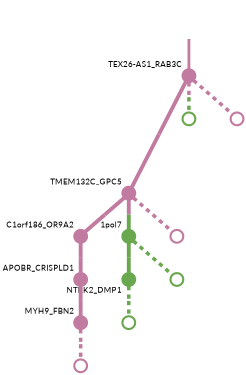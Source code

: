strict digraph  {
graph[splines=false]; nodesep=0.7; rankdir=TB; ranksep=0.6; forcelabels=true; dpi=600; size=2.5;
0 [color="#c27ba0ff", fillcolor="#c27ba0ff", fixedsize=true, fontname=Lato, fontsize="12pt", height="0.25", label="", penwidth=3, shape=circle, style=filled, xlabel="TEX26-AS1_RAB3C"];
1 [color="#c27ba0ff", fillcolor="#c27ba0ff", fixedsize=true, fontname=Lato, fontsize="12pt", height="0.25", label="", penwidth=3, shape=circle, style=filled, xlabel=TMEM132C_GPC5];
7 [color="#6aa84fff", fillcolor="#6aa84fff", fixedsize=true, fontname=Lato, fontsize="12pt", height="0.25", label="", penwidth=3, shape=circle, style=solid, xlabel=""];
10 [color="#c27ba0ff", fillcolor="#c27ba0ff", fixedsize=true, fontname=Lato, fontsize="12pt", height="0.25", label="", penwidth=3, shape=circle, style=solid, xlabel=""];
2 [color="#c27ba0ff", fillcolor="#c27ba0ff", fixedsize=true, fontname=Lato, fontsize="12pt", height="0.25", label="", penwidth=3, shape=circle, style=filled, xlabel=C1orf186_OR9A2];
6 [color="#6aa84fff", fillcolor="#6aa84fff", fixedsize=true, fontname=Lato, fontsize="12pt", height="0.25", label="", penwidth=3, shape=circle, style=filled, xlabel="1pol7"];
11 [color="#c27ba0ff", fillcolor="#c27ba0ff", fixedsize=true, fontname=Lato, fontsize="12pt", height="0.25", label="", penwidth=3, shape=circle, style=solid, xlabel=""];
3 [color="#c27ba0ff", fillcolor="#c27ba0ff", fixedsize=true, fontname=Lato, fontsize="12pt", height="0.25", label="", penwidth=3, shape=circle, style=filled, xlabel=APOBR_CRISPLD1];
4 [color="#c27ba0ff", fillcolor="#c27ba0ff", fixedsize=true, fontname=Lato, fontsize="12pt", height="0.25", label="", penwidth=3, shape=circle, style=filled, xlabel=MYH9_FBN2];
12 [color="#c27ba0ff", fillcolor="#c27ba0ff", fixedsize=true, fontname=Lato, fontsize="12pt", height="0.25", label="", penwidth=3, shape=circle, style=solid, xlabel=""];
5 [color="#6aa84fff", fillcolor="#6aa84fff", fixedsize=true, fontname=Lato, fontsize="12pt", height="0.25", label="", penwidth=3, shape=circle, style=filled, xlabel=NTRK2_DMP1];
9 [color="#6aa84fff", fillcolor="#6aa84fff", fixedsize=true, fontname=Lato, fontsize="12pt", height="0.25", label="", penwidth=3, shape=circle, style=solid, xlabel=""];
8 [color="#6aa84fff", fillcolor="#6aa84fff", fixedsize=true, fontname=Lato, fontsize="12pt", height="0.25", label="", penwidth=3, shape=circle, style=solid, xlabel=""];
normal [label="", penwidth=3, style=invis, xlabel="TEX26-AS1_RAB3C"];
0 -> 1  [arrowsize=0, color="#c27ba0ff;0.5:#c27ba0ff", minlen="3.0", penwidth="5.5", style=solid];
0 -> 7  [arrowsize=0, color="#c27ba0ff;0.5:#6aa84fff", minlen="1.0315788984298706", penwidth=5, style=dashed];
0 -> 10  [arrowsize=0, color="#c27ba0ff;0.5:#c27ba0ff", minlen="1.0315788984298706", penwidth=5, style=dashed];
1 -> 2  [arrowsize=0, color="#c27ba0ff;0.5:#c27ba0ff", minlen="1.4631578922271729", penwidth="5.5", style=solid];
1 -> 6  [arrowsize=0, color="#c27ba0ff;0.5:#6aa84fff", minlen="1.0315788984298706", penwidth="5.5", style=solid];
1 -> 11  [arrowsize=0, color="#c27ba0ff;0.5:#c27ba0ff", minlen="1.0315788984298706", penwidth=5, style=dashed];
2 -> 3  [arrowsize=0, color="#c27ba0ff;0.5:#c27ba0ff", minlen="1.399999976158142", penwidth="5.5", style=solid];
6 -> 5  [arrowsize=0, color="#6aa84fff;0.5:#6aa84fff", minlen="1.0631579160690308", penwidth="5.5", style=solid];
6 -> 8  [arrowsize=0, color="#6aa84fff;0.5:#6aa84fff", minlen="1.0315788984298706", penwidth=5, style=dashed];
3 -> 4  [arrowsize=0, color="#c27ba0ff;0.5:#c27ba0ff", minlen="1.357894778251648", penwidth="5.5", style=solid];
4 -> 12  [arrowsize=0, color="#c27ba0ff;0.5:#c27ba0ff", minlen="1.0315788984298706", penwidth=5, style=dashed];
5 -> 9  [arrowsize=0, color="#6aa84fff;0.5:#6aa84fff", minlen="1.0315788984298706", penwidth=5, style=dashed];
normal -> 0  [arrowsize=0, color="#c27ba0ff", label="", penwidth=4, style=solid];
}
